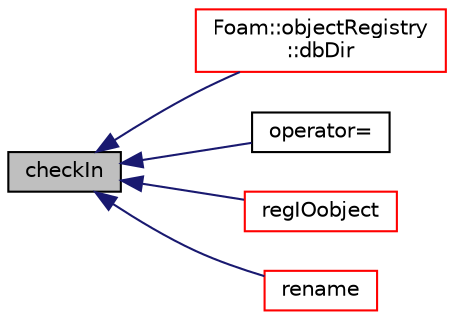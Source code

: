 digraph "checkIn"
{
  bgcolor="transparent";
  edge [fontname="Helvetica",fontsize="10",labelfontname="Helvetica",labelfontsize="10"];
  node [fontname="Helvetica",fontsize="10",shape=record];
  rankdir="LR";
  Node1 [label="checkIn",height=0.2,width=0.4,color="black", fillcolor="grey75", style="filled", fontcolor="black"];
  Node1 -> Node2 [dir="back",color="midnightblue",fontsize="10",style="solid",fontname="Helvetica"];
  Node2 [label="Foam::objectRegistry\l::dbDir",height=0.2,width=0.4,color="red",URL="$a01727.html#a67b30e5633d486ff299537406b0ca471",tooltip="Local directory path of this objectRegistry relative to the time. "];
  Node1 -> Node3 [dir="back",color="midnightblue",fontsize="10",style="solid",fontname="Helvetica"];
  Node3 [label="operator=",height=0.2,width=0.4,color="black",URL="$a02193.html#ac9ecd59b6004bc61b7616eeb020ec451"];
  Node1 -> Node4 [dir="back",color="midnightblue",fontsize="10",style="solid",fontname="Helvetica"];
  Node4 [label="regIOobject",height=0.2,width=0.4,color="red",URL="$a02193.html#a805c73a672e286774c8994203483c8ba",tooltip="Construct from IOobject. Optional flag for if IOobject is the. "];
  Node1 -> Node5 [dir="back",color="midnightblue",fontsize="10",style="solid",fontname="Helvetica"];
  Node5 [label="rename",height=0.2,width=0.4,color="red",URL="$a02193.html#af41376d1e0031e06613d5ce3c740cf7d",tooltip="Rename. "];
}
